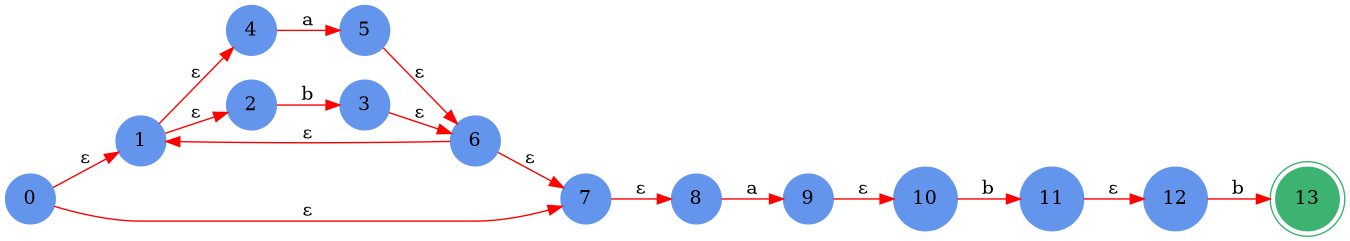 digraph finite_state_machine {
	rankdir=LR;
	size="9,5"
	node [shape=doublecircle, style = filled,color = mediumseagreen]; 13;
	node [shape=circle];
	node [color=cornflowerblue];
	edge [color=red];
	0 -> 1 [label="ε"];
	0 -> 7 [label="ε"];
	1 -> 4 [label="ε"];
	1 -> 2 [label="ε"];
	2 -> 3 [label="b"];
	3 -> 6 [label="ε"];
	4 -> 5 [label="a"];
	5 -> 6 [label="ε"];
	6 -> 1 [label="ε"];
	6 -> 7 [label="ε"];
	7 -> 8 [label="ε"];
	8 -> 9 [label="a"];
	9 -> 10 [label="ε"];
	10 -> 11 [label="b"];
	11 -> 12 [label="ε"];
	12 -> 13 [label="b"];
}